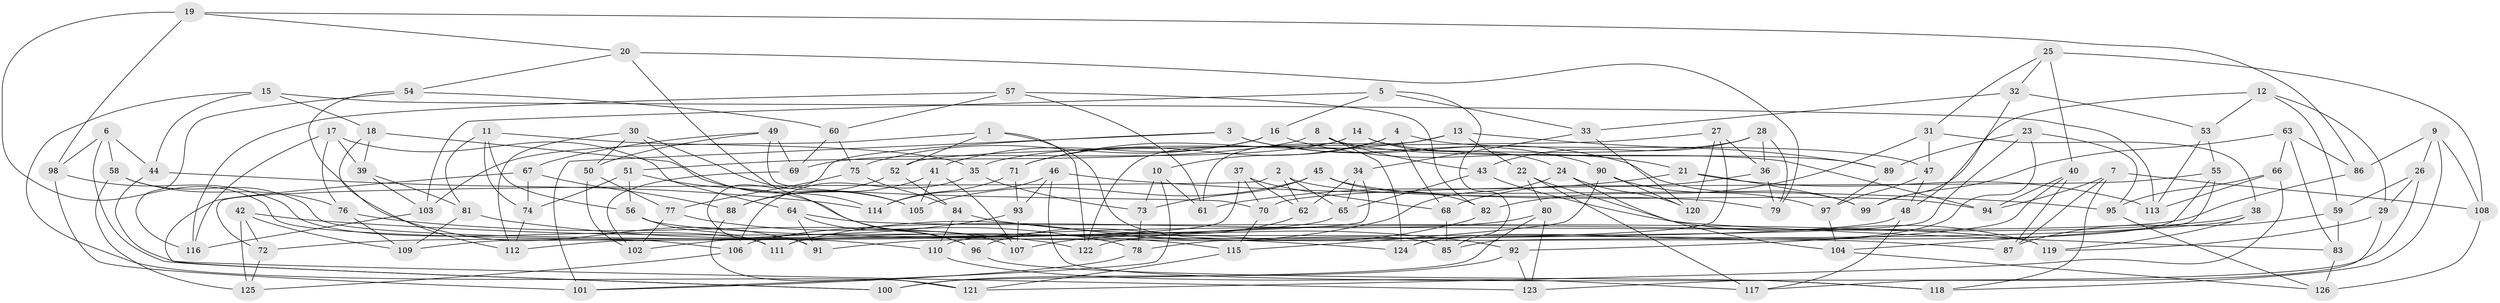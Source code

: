 // coarse degree distribution, {6: 0.5125, 4: 0.4375, 5: 0.05}
// Generated by graph-tools (version 1.1) at 2025/42/03/06/25 10:42:21]
// undirected, 126 vertices, 252 edges
graph export_dot {
graph [start="1"]
  node [color=gray90,style=filled];
  1;
  2;
  3;
  4;
  5;
  6;
  7;
  8;
  9;
  10;
  11;
  12;
  13;
  14;
  15;
  16;
  17;
  18;
  19;
  20;
  21;
  22;
  23;
  24;
  25;
  26;
  27;
  28;
  29;
  30;
  31;
  32;
  33;
  34;
  35;
  36;
  37;
  38;
  39;
  40;
  41;
  42;
  43;
  44;
  45;
  46;
  47;
  48;
  49;
  50;
  51;
  52;
  53;
  54;
  55;
  56;
  57;
  58;
  59;
  60;
  61;
  62;
  63;
  64;
  65;
  66;
  67;
  68;
  69;
  70;
  71;
  72;
  73;
  74;
  75;
  76;
  77;
  78;
  79;
  80;
  81;
  82;
  83;
  84;
  85;
  86;
  87;
  88;
  89;
  90;
  91;
  92;
  93;
  94;
  95;
  96;
  97;
  98;
  99;
  100;
  101;
  102;
  103;
  104;
  105;
  106;
  107;
  108;
  109;
  110;
  111;
  112;
  113;
  114;
  115;
  116;
  117;
  118;
  119;
  120;
  121;
  122;
  123;
  124;
  125;
  126;
  1 -- 85;
  1 -- 103;
  1 -- 122;
  1 -- 52;
  2 -- 65;
  2 -- 72;
  2 -- 62;
  2 -- 79;
  3 -- 90;
  3 -- 99;
  3 -- 91;
  3 -- 101;
  4 -- 68;
  4 -- 10;
  4 -- 47;
  4 -- 71;
  5 -- 16;
  5 -- 85;
  5 -- 103;
  5 -- 33;
  6 -- 100;
  6 -- 44;
  6 -- 58;
  6 -- 98;
  7 -- 87;
  7 -- 94;
  7 -- 118;
  7 -- 108;
  8 -- 51;
  8 -- 124;
  8 -- 43;
  8 -- 94;
  9 -- 26;
  9 -- 118;
  9 -- 86;
  9 -- 108;
  10 -- 101;
  10 -- 73;
  10 -- 61;
  11 -- 74;
  11 -- 81;
  11 -- 35;
  11 -- 56;
  12 -- 99;
  12 -- 59;
  12 -- 53;
  12 -- 29;
  13 -- 89;
  13 -- 61;
  13 -- 71;
  13 -- 22;
  14 -- 89;
  14 -- 69;
  14 -- 122;
  14 -- 24;
  15 -- 121;
  15 -- 113;
  15 -- 44;
  15 -- 18;
  16 -- 41;
  16 -- 75;
  16 -- 21;
  17 -- 64;
  17 -- 39;
  17 -- 116;
  17 -- 76;
  18 -- 105;
  18 -- 112;
  18 -- 39;
  19 -- 20;
  19 -- 106;
  19 -- 86;
  19 -- 98;
  20 -- 96;
  20 -- 79;
  20 -- 54;
  21 -- 61;
  21 -- 113;
  21 -- 99;
  22 -- 117;
  22 -- 119;
  22 -- 80;
  23 -- 89;
  23 -- 124;
  23 -- 95;
  23 -- 111;
  24 -- 120;
  24 -- 104;
  24 -- 111;
  25 -- 108;
  25 -- 31;
  25 -- 40;
  25 -- 32;
  26 -- 123;
  26 -- 29;
  26 -- 59;
  27 -- 78;
  27 -- 120;
  27 -- 52;
  27 -- 36;
  28 -- 43;
  28 -- 79;
  28 -- 36;
  28 -- 35;
  29 -- 119;
  29 -- 117;
  30 -- 112;
  30 -- 105;
  30 -- 50;
  30 -- 114;
  31 -- 38;
  31 -- 82;
  31 -- 47;
  32 -- 53;
  32 -- 48;
  32 -- 33;
  33 -- 120;
  33 -- 34;
  34 -- 112;
  34 -- 65;
  34 -- 62;
  35 -- 73;
  35 -- 106;
  36 -- 68;
  36 -- 79;
  37 -- 68;
  37 -- 109;
  37 -- 70;
  37 -- 62;
  38 -- 119;
  38 -- 104;
  38 -- 122;
  39 -- 81;
  39 -- 103;
  40 -- 92;
  40 -- 87;
  40 -- 94;
  41 -- 107;
  41 -- 105;
  41 -- 88;
  42 -- 72;
  42 -- 125;
  42 -- 109;
  42 -- 124;
  43 -- 83;
  43 -- 65;
  44 -- 123;
  44 -- 114;
  45 -- 73;
  45 -- 94;
  45 -- 82;
  45 -- 105;
  46 -- 93;
  46 -- 95;
  46 -- 118;
  46 -- 114;
  47 -- 48;
  47 -- 97;
  48 -- 117;
  48 -- 91;
  49 -- 67;
  49 -- 69;
  49 -- 50;
  49 -- 70;
  50 -- 77;
  50 -- 102;
  51 -- 107;
  51 -- 56;
  51 -- 74;
  52 -- 84;
  52 -- 88;
  53 -- 55;
  53 -- 113;
  54 -- 91;
  54 -- 116;
  54 -- 60;
  55 -- 124;
  55 -- 85;
  55 -- 70;
  56 -- 111;
  56 -- 87;
  57 -- 60;
  57 -- 82;
  57 -- 116;
  57 -- 61;
  58 -- 110;
  58 -- 125;
  58 -- 76;
  59 -- 87;
  59 -- 83;
  60 -- 69;
  60 -- 75;
  62 -- 96;
  63 -- 66;
  63 -- 86;
  63 -- 83;
  63 -- 99;
  64 -- 91;
  64 -- 119;
  64 -- 96;
  65 -- 72;
  66 -- 121;
  66 -- 113;
  66 -- 95;
  67 -- 88;
  67 -- 100;
  67 -- 74;
  68 -- 85;
  69 -- 102;
  70 -- 115;
  71 -- 93;
  71 -- 114;
  72 -- 125;
  73 -- 78;
  74 -- 112;
  75 -- 84;
  75 -- 77;
  76 -- 122;
  76 -- 109;
  77 -- 102;
  77 -- 78;
  78 -- 101;
  80 -- 123;
  80 -- 106;
  80 -- 100;
  81 -- 115;
  81 -- 109;
  82 -- 107;
  83 -- 126;
  84 -- 110;
  84 -- 92;
  86 -- 110;
  88 -- 121;
  89 -- 97;
  90 -- 115;
  90 -- 120;
  90 -- 97;
  92 -- 123;
  92 -- 100;
  93 -- 102;
  93 -- 107;
  95 -- 126;
  96 -- 118;
  97 -- 104;
  98 -- 111;
  98 -- 101;
  103 -- 116;
  104 -- 126;
  106 -- 125;
  108 -- 126;
  110 -- 117;
  115 -- 121;
}

